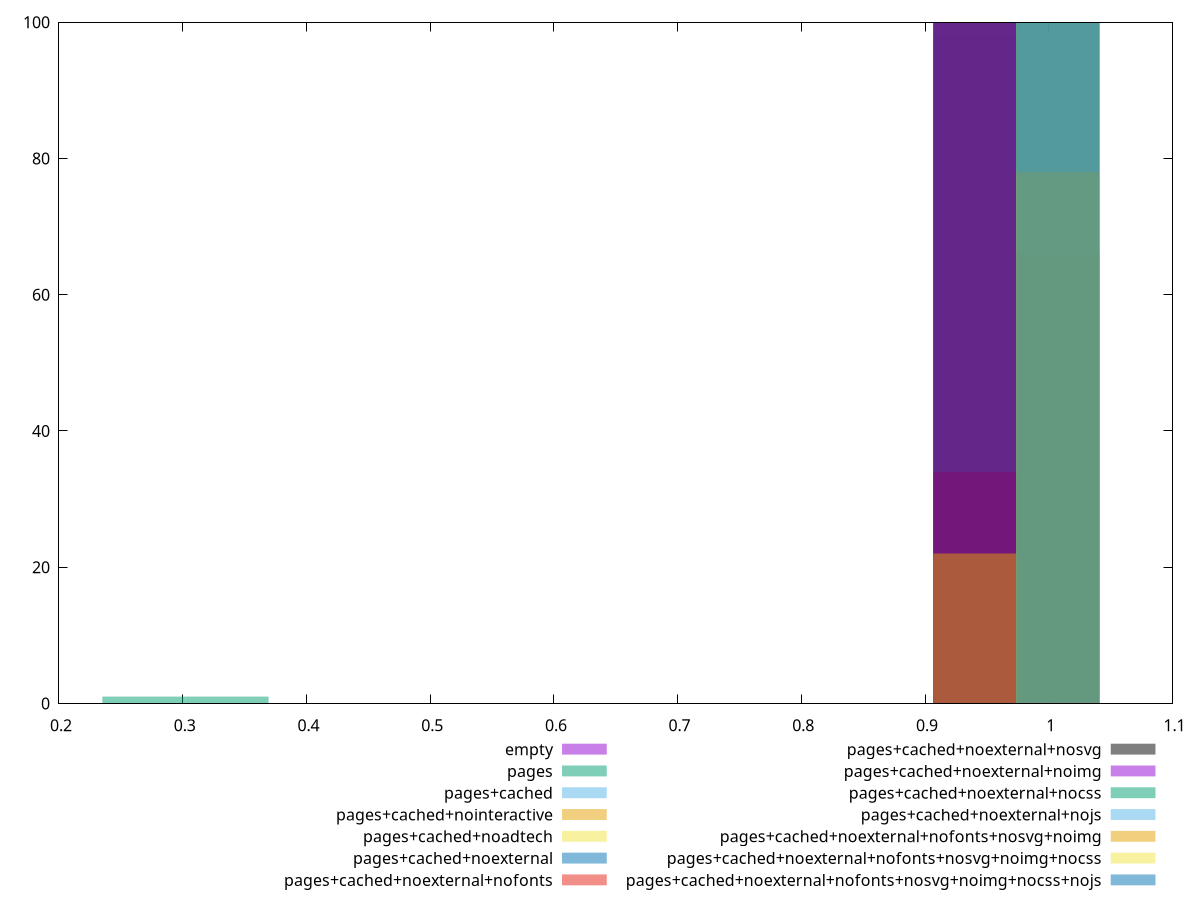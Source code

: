reset
set terminal svg size 640, 620 enhanced background rgb 'white'
set output "reprap/first-meaningful-paint/comparison/histogram/all_score.svg"

$empty <<EOF
1.0073635864077277 100
EOF

$pages <<EOF
0.2686302897087274 1
0.9402060139805458 98
0.3357878621359092 1
EOF

$pagesCached <<EOF
0.9402060139805458 100
EOF

$pagesCachedNointeractive <<EOF
0.9402060139805458 100
EOF

$pagesCachedNoadtech <<EOF
0.9402060139805458 100
EOF

$pagesCachedNoexternal <<EOF
0.9402060139805458 100
EOF

$pagesCachedNoexternalNofonts <<EOF
1.0073635864077277 66
0.9402060139805458 34
EOF

$pagesCachedNoexternalNosvg <<EOF
0.9402060139805458 100
EOF

$pagesCachedNoexternalNoimg <<EOF
0.9402060139805458 100
EOF

$pagesCachedNoexternalNocss <<EOF
1.0073635864077277 100
EOF

$pagesCachedNoexternalNojs <<EOF
1.0073635864077277 100
EOF

$pagesCachedNoexternalNofontsNosvgNoimg <<EOF
1.0073635864077277 78
0.9402060139805458 22
EOF

$pagesCachedNoexternalNofontsNosvgNoimgNocss <<EOF
1.0073635864077277 100
EOF

$pagesCachedNoexternalNofontsNosvgNoimgNocssNojs <<EOF
1.0073635864077277 100
EOF

set key outside below
set boxwidth 0.06715757242718184
set yrange [0:100]
set style fill transparent solid 0.5 noborder

plot \
  $empty title "empty" with boxes, \
  $pages title "pages" with boxes, \
  $pagesCached title "pages+cached" with boxes, \
  $pagesCachedNointeractive title "pages+cached+nointeractive" with boxes, \
  $pagesCachedNoadtech title "pages+cached+noadtech" with boxes, \
  $pagesCachedNoexternal title "pages+cached+noexternal" with boxes, \
  $pagesCachedNoexternalNofonts title "pages+cached+noexternal+nofonts" with boxes, \
  $pagesCachedNoexternalNosvg title "pages+cached+noexternal+nosvg" with boxes, \
  $pagesCachedNoexternalNoimg title "pages+cached+noexternal+noimg" with boxes, \
  $pagesCachedNoexternalNocss title "pages+cached+noexternal+nocss" with boxes, \
  $pagesCachedNoexternalNojs title "pages+cached+noexternal+nojs" with boxes, \
  $pagesCachedNoexternalNofontsNosvgNoimg title "pages+cached+noexternal+nofonts+nosvg+noimg" with boxes, \
  $pagesCachedNoexternalNofontsNosvgNoimgNocss title "pages+cached+noexternal+nofonts+nosvg+noimg+nocss" with boxes, \
  $pagesCachedNoexternalNofontsNosvgNoimgNocssNojs title "pages+cached+noexternal+nofonts+nosvg+noimg+nocss+nojs" with boxes, \


reset